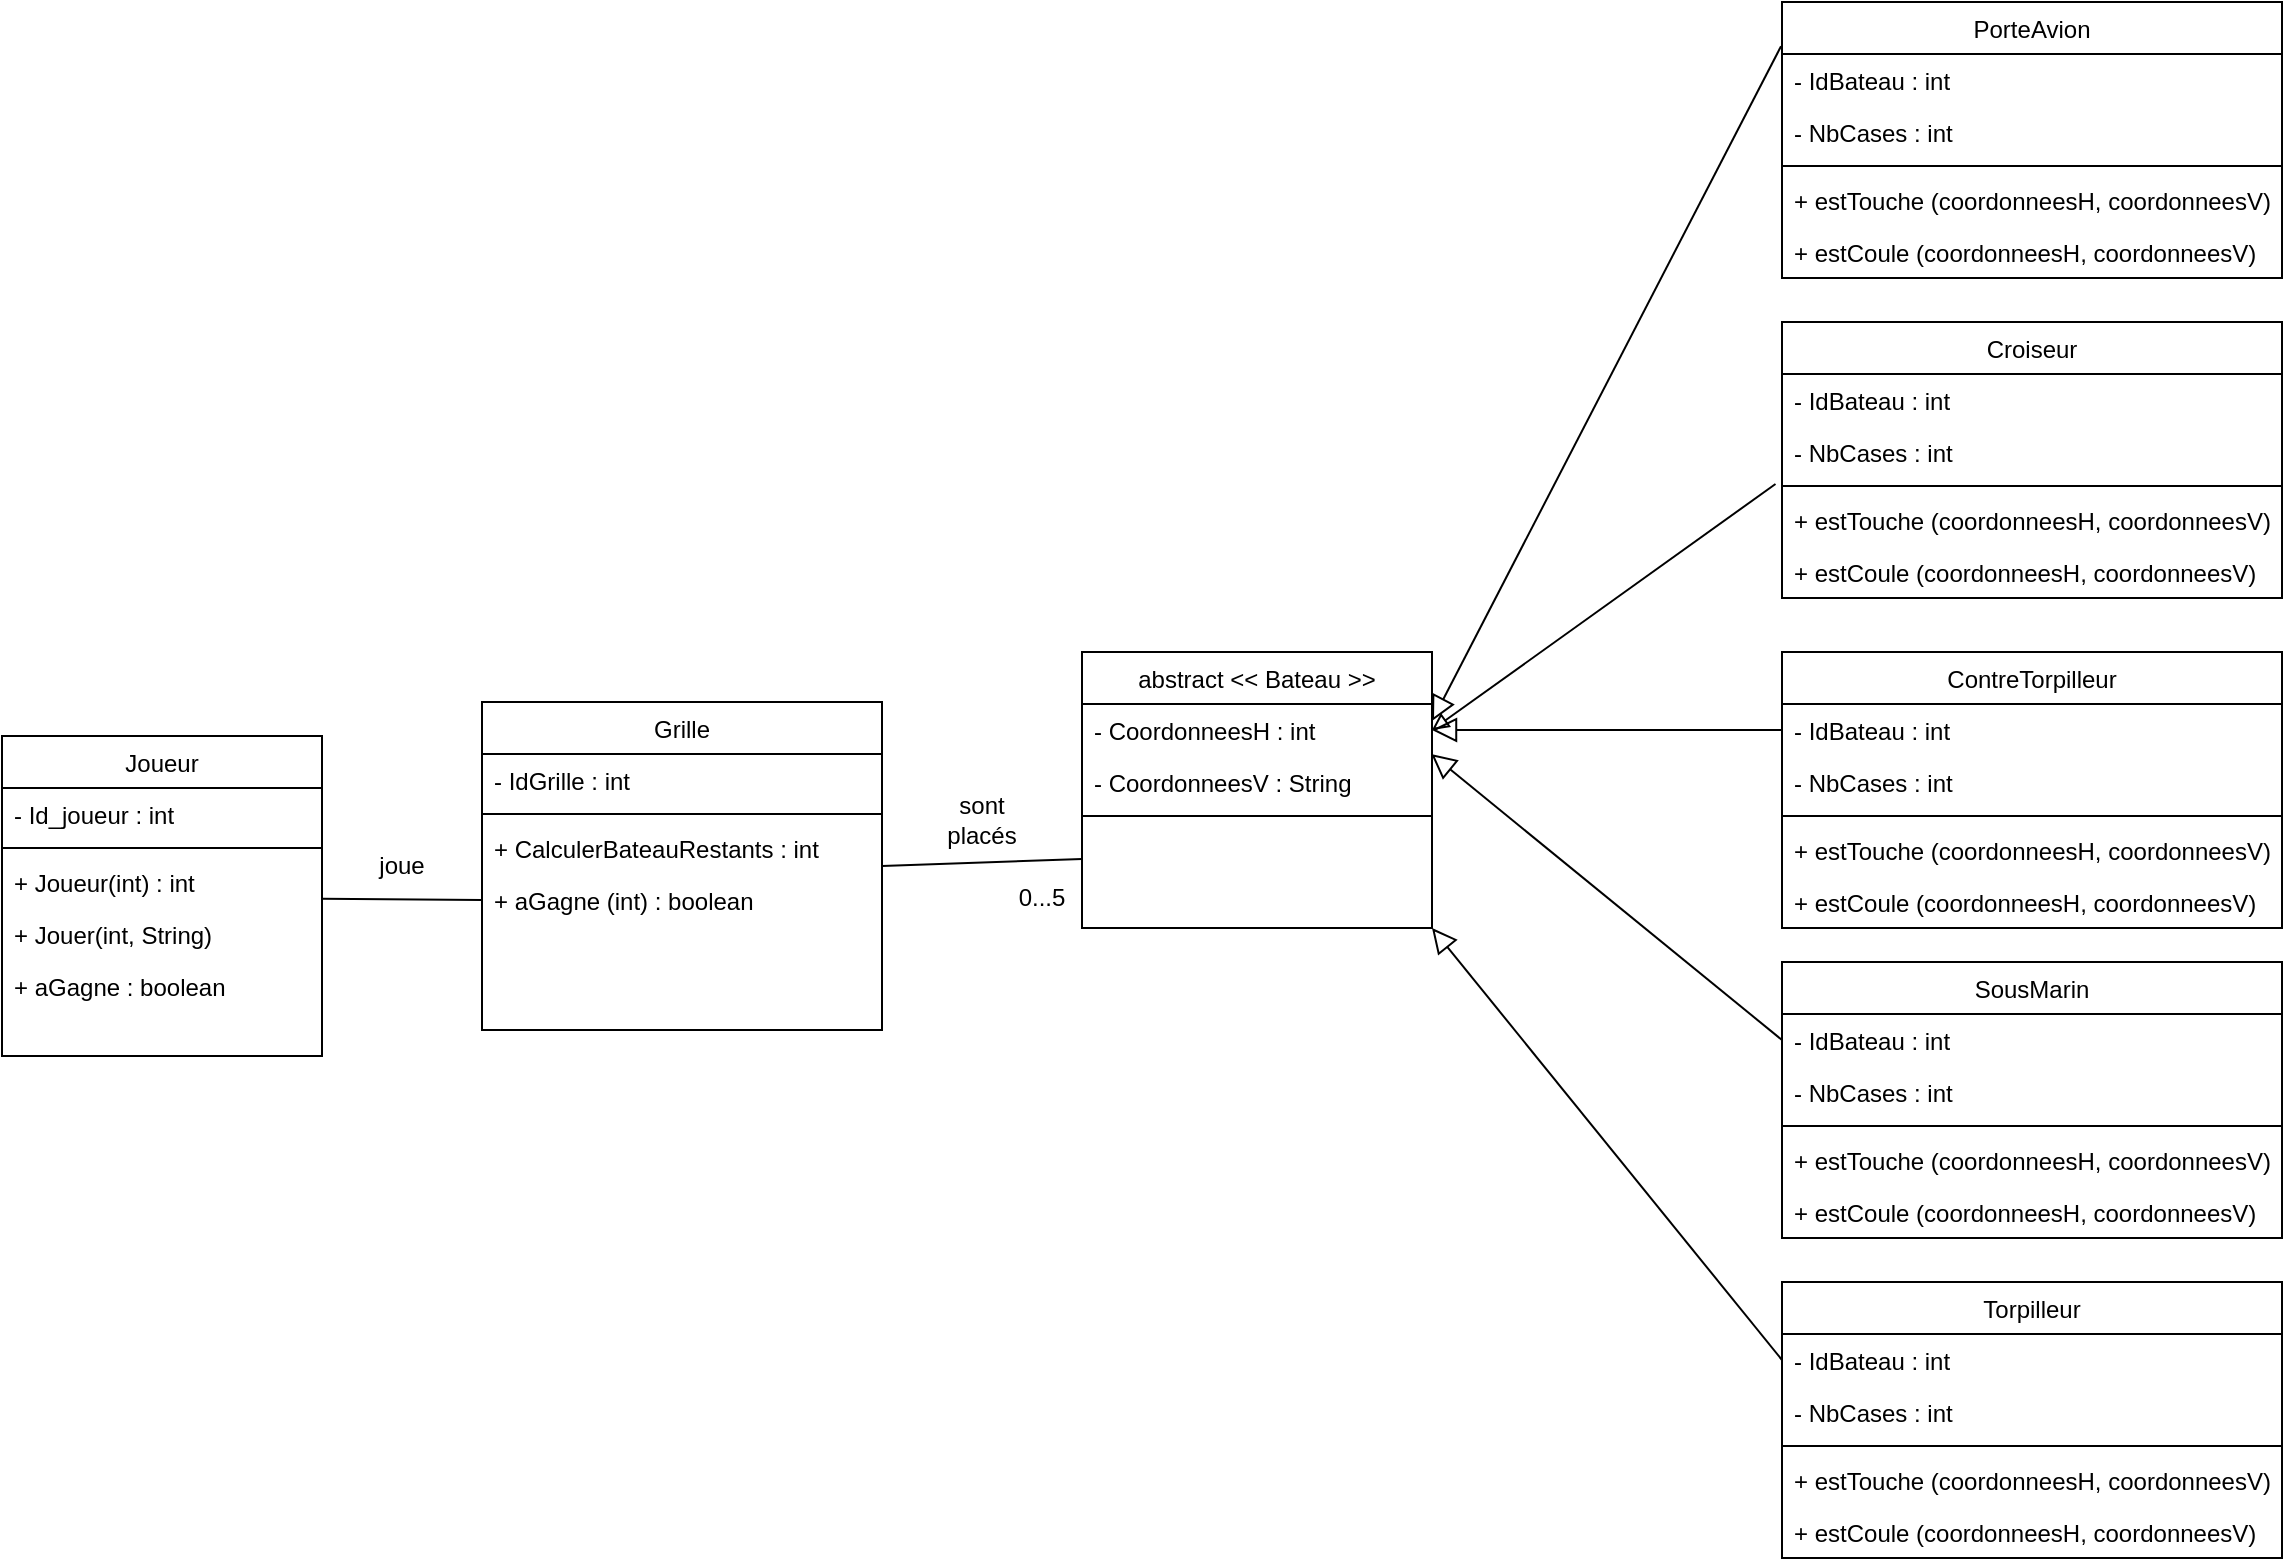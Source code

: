 <mxfile version="18.1.3" type="device"><diagram id="C5RBs43oDa-KdzZeNtuy" name="Page-1"><mxGraphModel dx="1310" dy="1120" grid="1" gridSize="10" guides="1" tooltips="1" connect="1" arrows="1" fold="1" page="1" pageScale="1" pageWidth="1169" pageHeight="827" math="0" shadow="0"><root><mxCell id="WIyWlLk6GJQsqaUBKTNV-0"/><mxCell id="WIyWlLk6GJQsqaUBKTNV-1" parent="WIyWlLk6GJQsqaUBKTNV-0"/><mxCell id="zkfFHV4jXpPFQw0GAbJ--6" value="Joueur" style="swimlane;fontStyle=0;align=center;verticalAlign=top;childLayout=stackLayout;horizontal=1;startSize=26;horizontalStack=0;resizeParent=1;resizeLast=0;collapsible=1;marginBottom=0;rounded=0;shadow=0;strokeWidth=1;" parent="WIyWlLk6GJQsqaUBKTNV-1" vertex="1"><mxGeometry x="10" y="387" width="160" height="160" as="geometry"><mxRectangle x="130" y="380" width="160" height="26" as="alternateBounds"/></mxGeometry></mxCell><mxCell id="zkfFHV4jXpPFQw0GAbJ--7" value="- Id_joueur : int" style="text;align=left;verticalAlign=top;spacingLeft=4;spacingRight=4;overflow=hidden;rotatable=0;points=[[0,0.5],[1,0.5]];portConstraint=eastwest;" parent="zkfFHV4jXpPFQw0GAbJ--6" vertex="1"><mxGeometry y="26" width="160" height="26" as="geometry"/></mxCell><mxCell id="zkfFHV4jXpPFQw0GAbJ--9" value="" style="line;html=1;strokeWidth=1;align=left;verticalAlign=middle;spacingTop=-1;spacingLeft=3;spacingRight=3;rotatable=0;labelPosition=right;points=[];portConstraint=eastwest;" parent="zkfFHV4jXpPFQw0GAbJ--6" vertex="1"><mxGeometry y="52" width="160" height="8" as="geometry"/></mxCell><mxCell id="zkfFHV4jXpPFQw0GAbJ--10" value="+ Joueur(int) : int" style="text;align=left;verticalAlign=top;spacingLeft=4;spacingRight=4;overflow=hidden;rotatable=0;points=[[0,0.5],[1,0.5]];portConstraint=eastwest;fontStyle=0" parent="zkfFHV4jXpPFQw0GAbJ--6" vertex="1"><mxGeometry y="60" width="160" height="26" as="geometry"/></mxCell><mxCell id="nn781ZQRAW6C7Y3ZQHLv-87" value="+ Jouer(int, String) " style="text;align=left;verticalAlign=top;spacingLeft=4;spacingRight=4;overflow=hidden;rotatable=0;points=[[0,0.5],[1,0.5]];portConstraint=eastwest;fontStyle=0" vertex="1" parent="zkfFHV4jXpPFQw0GAbJ--6"><mxGeometry y="86" width="160" height="26" as="geometry"/></mxCell><mxCell id="nn781ZQRAW6C7Y3ZQHLv-84" value="+ aGagne : boolean" style="text;align=left;verticalAlign=top;spacingLeft=4;spacingRight=4;overflow=hidden;rotatable=0;points=[[0,0.5],[1,0.5]];portConstraint=eastwest;" vertex="1" parent="zkfFHV4jXpPFQw0GAbJ--6"><mxGeometry y="112" width="160" height="26" as="geometry"/></mxCell><mxCell id="zkfFHV4jXpPFQw0GAbJ--13" value="abstract &lt;&lt; Bateau &gt;&gt;" style="swimlane;fontStyle=0;align=center;verticalAlign=top;childLayout=stackLayout;horizontal=1;startSize=26;horizontalStack=0;resizeParent=1;resizeLast=0;collapsible=1;marginBottom=0;rounded=0;shadow=0;strokeWidth=1;" parent="WIyWlLk6GJQsqaUBKTNV-1" vertex="1"><mxGeometry x="550" y="345" width="175" height="138" as="geometry"><mxRectangle x="340" y="380" width="170" height="26" as="alternateBounds"/></mxGeometry></mxCell><mxCell id="zkfFHV4jXpPFQw0GAbJ--14" value="- CoordonneesH : int" style="text;align=left;verticalAlign=top;spacingLeft=4;spacingRight=4;overflow=hidden;rotatable=0;points=[[0,0.5],[1,0.5]];portConstraint=eastwest;" parent="zkfFHV4jXpPFQw0GAbJ--13" vertex="1"><mxGeometry y="26" width="175" height="26" as="geometry"/></mxCell><mxCell id="nn781ZQRAW6C7Y3ZQHLv-41" value="- CoordonneesV : String" style="text;align=left;verticalAlign=top;spacingLeft=4;spacingRight=4;overflow=hidden;rotatable=0;points=[[0,0.5],[1,0.5]];portConstraint=eastwest;" vertex="1" parent="zkfFHV4jXpPFQw0GAbJ--13"><mxGeometry y="52" width="175" height="26" as="geometry"/></mxCell><mxCell id="zkfFHV4jXpPFQw0GAbJ--15" value="" style="line;html=1;strokeWidth=1;align=left;verticalAlign=middle;spacingTop=-1;spacingLeft=3;spacingRight=3;rotatable=0;labelPosition=right;points=[];portConstraint=eastwest;" parent="zkfFHV4jXpPFQw0GAbJ--13" vertex="1"><mxGeometry y="78" width="175" height="8" as="geometry"/></mxCell><mxCell id="nn781ZQRAW6C7Y3ZQHLv-0" value="PorteAvion" style="swimlane;fontStyle=0;align=center;verticalAlign=top;childLayout=stackLayout;horizontal=1;startSize=26;horizontalStack=0;resizeParent=1;resizeLast=0;collapsible=1;marginBottom=0;rounded=0;shadow=0;strokeWidth=1;" vertex="1" parent="WIyWlLk6GJQsqaUBKTNV-1"><mxGeometry x="900" y="20" width="250" height="138" as="geometry"><mxRectangle x="340" y="380" width="170" height="26" as="alternateBounds"/></mxGeometry></mxCell><mxCell id="nn781ZQRAW6C7Y3ZQHLv-1" value="- IdBateau : int" style="text;align=left;verticalAlign=top;spacingLeft=4;spacingRight=4;overflow=hidden;rotatable=0;points=[[0,0.5],[1,0.5]];portConstraint=eastwest;" vertex="1" parent="nn781ZQRAW6C7Y3ZQHLv-0"><mxGeometry y="26" width="250" height="26" as="geometry"/></mxCell><mxCell id="nn781ZQRAW6C7Y3ZQHLv-69" value="- NbCases : int" style="text;align=left;verticalAlign=top;spacingLeft=4;spacingRight=4;overflow=hidden;rotatable=0;points=[[0,0.5],[1,0.5]];portConstraint=eastwest;" vertex="1" parent="nn781ZQRAW6C7Y3ZQHLv-0"><mxGeometry y="52" width="250" height="26" as="geometry"/></mxCell><mxCell id="nn781ZQRAW6C7Y3ZQHLv-2" value="" style="line;html=1;strokeWidth=1;align=left;verticalAlign=middle;spacingTop=-1;spacingLeft=3;spacingRight=3;rotatable=0;labelPosition=right;points=[];portConstraint=eastwest;" vertex="1" parent="nn781ZQRAW6C7Y3ZQHLv-0"><mxGeometry y="78" width="250" height="8" as="geometry"/></mxCell><mxCell id="nn781ZQRAW6C7Y3ZQHLv-42" value="+ estTouche (coordonneesH, coordonneesV)" style="text;align=left;verticalAlign=top;spacingLeft=4;spacingRight=4;overflow=hidden;rotatable=0;points=[[0,0.5],[1,0.5]];portConstraint=eastwest;" vertex="1" parent="nn781ZQRAW6C7Y3ZQHLv-0"><mxGeometry y="86" width="250" height="26" as="geometry"/></mxCell><mxCell id="nn781ZQRAW6C7Y3ZQHLv-48" value="+ estCoule (coordonneesH, coordonneesV)" style="text;align=left;verticalAlign=top;spacingLeft=4;spacingRight=4;overflow=hidden;rotatable=0;points=[[0,0.5],[1,0.5]];portConstraint=eastwest;" vertex="1" parent="nn781ZQRAW6C7Y3ZQHLv-0"><mxGeometry y="112" width="250" height="26" as="geometry"/></mxCell><mxCell id="nn781ZQRAW6C7Y3ZQHLv-15" value="" style="endArrow=block;html=1;rounded=0;exitX=-0.002;exitY=-0.148;exitDx=0;exitDy=0;exitPerimeter=0;entryX=1;entryY=0.25;entryDx=0;entryDy=0;endFill=0;startSize=6;endSize=10;" edge="1" parent="WIyWlLk6GJQsqaUBKTNV-1" source="nn781ZQRAW6C7Y3ZQHLv-1" target="zkfFHV4jXpPFQw0GAbJ--13"><mxGeometry width="50" height="50" relative="1" as="geometry"><mxPoint x="550" y="420" as="sourcePoint"/><mxPoint x="600" y="370" as="targetPoint"/></mxGeometry></mxCell><mxCell id="nn781ZQRAW6C7Y3ZQHLv-16" value="" style="endArrow=block;html=1;rounded=0;exitX=-0.013;exitY=0.375;exitDx=0;exitDy=0;exitPerimeter=0;entryX=1;entryY=0.5;entryDx=0;entryDy=0;endFill=0;startSize=10;" edge="1" parent="WIyWlLk6GJQsqaUBKTNV-1" source="nn781ZQRAW6C7Y3ZQHLv-51" target="zkfFHV4jXpPFQw0GAbJ--14"><mxGeometry width="50" height="50" relative="1" as="geometry"><mxPoint x="901.49" y="264.99" as="sourcePoint"/><mxPoint x="770" y="371.5" as="targetPoint"/></mxGeometry></mxCell><mxCell id="nn781ZQRAW6C7Y3ZQHLv-19" value="" style="endArrow=block;html=1;rounded=0;exitX=0;exitY=0.5;exitDx=0;exitDy=0;entryX=1;entryY=0.5;entryDx=0;entryDy=0;endSize=10;endFill=0;" edge="1" parent="WIyWlLk6GJQsqaUBKTNV-1" source="nn781ZQRAW6C7Y3ZQHLv-55" target="zkfFHV4jXpPFQw0GAbJ--14"><mxGeometry width="50" height="50" relative="1" as="geometry"><mxPoint x="970" y="389" as="sourcePoint"/><mxPoint x="780" y="381.5" as="targetPoint"/></mxGeometry></mxCell><mxCell id="nn781ZQRAW6C7Y3ZQHLv-20" value="" style="endArrow=block;html=1;rounded=0;exitX=0;exitY=0.5;exitDx=0;exitDy=0;entryX=0.998;entryY=0.962;entryDx=0;entryDy=0;entryPerimeter=0;endFill=0;endSize=10;" edge="1" parent="WIyWlLk6GJQsqaUBKTNV-1" source="nn781ZQRAW6C7Y3ZQHLv-60" target="zkfFHV4jXpPFQw0GAbJ--14"><mxGeometry width="50" height="50" relative="1" as="geometry"><mxPoint x="972.56" y="437.868" as="sourcePoint"/><mxPoint x="790" y="391.5" as="targetPoint"/></mxGeometry></mxCell><mxCell id="nn781ZQRAW6C7Y3ZQHLv-21" value="" style="endArrow=block;html=1;rounded=0;exitX=0;exitY=0.5;exitDx=0;exitDy=0;entryX=1;entryY=1;entryDx=0;entryDy=0;endSize=10;endFill=0;" edge="1" parent="WIyWlLk6GJQsqaUBKTNV-1" source="nn781ZQRAW6C7Y3ZQHLv-65" target="zkfFHV4jXpPFQw0GAbJ--13"><mxGeometry width="50" height="50" relative="1" as="geometry"><mxPoint x="970" y="689.0" as="sourcePoint"/><mxPoint x="800" y="401.5" as="targetPoint"/></mxGeometry></mxCell><mxCell id="nn781ZQRAW6C7Y3ZQHLv-22" value="Grille" style="swimlane;fontStyle=0;align=center;verticalAlign=top;childLayout=stackLayout;horizontal=1;startSize=26;horizontalStack=0;resizeParent=1;resizeLast=0;collapsible=1;marginBottom=0;rounded=0;shadow=0;strokeWidth=1;" vertex="1" parent="WIyWlLk6GJQsqaUBKTNV-1"><mxGeometry x="250" y="370" width="200" height="164" as="geometry"><mxRectangle x="230" y="140" width="160" height="26" as="alternateBounds"/></mxGeometry></mxCell><mxCell id="nn781ZQRAW6C7Y3ZQHLv-23" value="- IdGrille : int" style="text;align=left;verticalAlign=top;spacingLeft=4;spacingRight=4;overflow=hidden;rotatable=0;points=[[0,0.5],[1,0.5]];portConstraint=eastwest;" vertex="1" parent="nn781ZQRAW6C7Y3ZQHLv-22"><mxGeometry y="26" width="200" height="26" as="geometry"/></mxCell><mxCell id="nn781ZQRAW6C7Y3ZQHLv-26" value="" style="line;html=1;strokeWidth=1;align=left;verticalAlign=middle;spacingTop=-1;spacingLeft=3;spacingRight=3;rotatable=0;labelPosition=right;points=[];portConstraint=eastwest;" vertex="1" parent="nn781ZQRAW6C7Y3ZQHLv-22"><mxGeometry y="52" width="200" height="8" as="geometry"/></mxCell><mxCell id="nn781ZQRAW6C7Y3ZQHLv-76" value="+ CalculerBateauRestants : int" style="text;align=left;verticalAlign=top;spacingLeft=4;spacingRight=4;overflow=hidden;rotatable=0;points=[[0,0.5],[1,0.5]];portConstraint=eastwest;" vertex="1" parent="nn781ZQRAW6C7Y3ZQHLv-22"><mxGeometry y="60" width="200" height="26" as="geometry"/></mxCell><mxCell id="nn781ZQRAW6C7Y3ZQHLv-89" value="+ aGagne (int) : boolean" style="text;align=left;verticalAlign=top;spacingLeft=4;spacingRight=4;overflow=hidden;rotatable=0;points=[[0,0.5],[1,0.5]];portConstraint=eastwest;" vertex="1" parent="nn781ZQRAW6C7Y3ZQHLv-22"><mxGeometry y="86" width="200" height="26" as="geometry"/></mxCell><mxCell id="nn781ZQRAW6C7Y3ZQHLv-35" value="" style="endArrow=none;html=1;rounded=0;entryX=0;entryY=0.75;entryDx=0;entryDy=0;exitX=1;exitY=0.5;exitDx=0;exitDy=0;" edge="1" parent="WIyWlLk6GJQsqaUBKTNV-1" source="nn781ZQRAW6C7Y3ZQHLv-22" target="zkfFHV4jXpPFQw0GAbJ--13"><mxGeometry width="50" height="50" relative="1" as="geometry"><mxPoint x="467.8" y="509.866" as="sourcePoint"/><mxPoint x="600" y="370" as="targetPoint"/></mxGeometry></mxCell><mxCell id="nn781ZQRAW6C7Y3ZQHLv-37" value="sont placés" style="text;html=1;strokeColor=none;fillColor=none;align=center;verticalAlign=middle;whiteSpace=wrap;rounded=0;" vertex="1" parent="WIyWlLk6GJQsqaUBKTNV-1"><mxGeometry x="470" y="414" width="60" height="30" as="geometry"/></mxCell><mxCell id="nn781ZQRAW6C7Y3ZQHLv-40" value="0...5" style="text;html=1;strokeColor=none;fillColor=none;align=center;verticalAlign=middle;whiteSpace=wrap;rounded=0;" vertex="1" parent="WIyWlLk6GJQsqaUBKTNV-1"><mxGeometry x="500" y="453" width="60" height="30" as="geometry"/></mxCell><mxCell id="nn781ZQRAW6C7Y3ZQHLv-49" value="Croiseur" style="swimlane;fontStyle=0;align=center;verticalAlign=top;childLayout=stackLayout;horizontal=1;startSize=26;horizontalStack=0;resizeParent=1;resizeLast=0;collapsible=1;marginBottom=0;rounded=0;shadow=0;strokeWidth=1;" vertex="1" parent="WIyWlLk6GJQsqaUBKTNV-1"><mxGeometry x="900" y="180" width="250" height="138" as="geometry"><mxRectangle x="340" y="380" width="170" height="26" as="alternateBounds"/></mxGeometry></mxCell><mxCell id="nn781ZQRAW6C7Y3ZQHLv-50" value="- IdBateau : int" style="text;align=left;verticalAlign=top;spacingLeft=4;spacingRight=4;overflow=hidden;rotatable=0;points=[[0,0.5],[1,0.5]];portConstraint=eastwest;" vertex="1" parent="nn781ZQRAW6C7Y3ZQHLv-49"><mxGeometry y="26" width="250" height="26" as="geometry"/></mxCell><mxCell id="nn781ZQRAW6C7Y3ZQHLv-71" value="- NbCases : int" style="text;align=left;verticalAlign=top;spacingLeft=4;spacingRight=4;overflow=hidden;rotatable=0;points=[[0,0.5],[1,0.5]];portConstraint=eastwest;" vertex="1" parent="nn781ZQRAW6C7Y3ZQHLv-49"><mxGeometry y="52" width="250" height="26" as="geometry"/></mxCell><mxCell id="nn781ZQRAW6C7Y3ZQHLv-51" value="" style="line;html=1;strokeWidth=1;align=left;verticalAlign=middle;spacingTop=-1;spacingLeft=3;spacingRight=3;rotatable=0;labelPosition=right;points=[];portConstraint=eastwest;" vertex="1" parent="nn781ZQRAW6C7Y3ZQHLv-49"><mxGeometry y="78" width="250" height="8" as="geometry"/></mxCell><mxCell id="nn781ZQRAW6C7Y3ZQHLv-52" value="+ estTouche (coordonneesH, coordonneesV)" style="text;align=left;verticalAlign=top;spacingLeft=4;spacingRight=4;overflow=hidden;rotatable=0;points=[[0,0.5],[1,0.5]];portConstraint=eastwest;" vertex="1" parent="nn781ZQRAW6C7Y3ZQHLv-49"><mxGeometry y="86" width="250" height="26" as="geometry"/></mxCell><mxCell id="nn781ZQRAW6C7Y3ZQHLv-53" value="+ estCoule (coordonneesH, coordonneesV)" style="text;align=left;verticalAlign=top;spacingLeft=4;spacingRight=4;overflow=hidden;rotatable=0;points=[[0,0.5],[1,0.5]];portConstraint=eastwest;" vertex="1" parent="nn781ZQRAW6C7Y3ZQHLv-49"><mxGeometry y="112" width="250" height="26" as="geometry"/></mxCell><mxCell id="nn781ZQRAW6C7Y3ZQHLv-54" value="ContreTorpilleur" style="swimlane;fontStyle=0;align=center;verticalAlign=top;childLayout=stackLayout;horizontal=1;startSize=26;horizontalStack=0;resizeParent=1;resizeLast=0;collapsible=1;marginBottom=0;rounded=0;shadow=0;strokeWidth=1;" vertex="1" parent="WIyWlLk6GJQsqaUBKTNV-1"><mxGeometry x="900" y="345" width="250" height="138" as="geometry"><mxRectangle x="340" y="380" width="170" height="26" as="alternateBounds"/></mxGeometry></mxCell><mxCell id="nn781ZQRAW6C7Y3ZQHLv-55" value="- IdBateau : int" style="text;align=left;verticalAlign=top;spacingLeft=4;spacingRight=4;overflow=hidden;rotatable=0;points=[[0,0.5],[1,0.5]];portConstraint=eastwest;" vertex="1" parent="nn781ZQRAW6C7Y3ZQHLv-54"><mxGeometry y="26" width="250" height="26" as="geometry"/></mxCell><mxCell id="nn781ZQRAW6C7Y3ZQHLv-72" value="- NbCases : int" style="text;align=left;verticalAlign=top;spacingLeft=4;spacingRight=4;overflow=hidden;rotatable=0;points=[[0,0.5],[1,0.5]];portConstraint=eastwest;" vertex="1" parent="nn781ZQRAW6C7Y3ZQHLv-54"><mxGeometry y="52" width="250" height="26" as="geometry"/></mxCell><mxCell id="nn781ZQRAW6C7Y3ZQHLv-56" value="" style="line;html=1;strokeWidth=1;align=left;verticalAlign=middle;spacingTop=-1;spacingLeft=3;spacingRight=3;rotatable=0;labelPosition=right;points=[];portConstraint=eastwest;" vertex="1" parent="nn781ZQRAW6C7Y3ZQHLv-54"><mxGeometry y="78" width="250" height="8" as="geometry"/></mxCell><mxCell id="nn781ZQRAW6C7Y3ZQHLv-57" value="+ estTouche (coordonneesH, coordonneesV)" style="text;align=left;verticalAlign=top;spacingLeft=4;spacingRight=4;overflow=hidden;rotatable=0;points=[[0,0.5],[1,0.5]];portConstraint=eastwest;" vertex="1" parent="nn781ZQRAW6C7Y3ZQHLv-54"><mxGeometry y="86" width="250" height="26" as="geometry"/></mxCell><mxCell id="nn781ZQRAW6C7Y3ZQHLv-58" value="+ estCoule (coordonneesH, coordonneesV)" style="text;align=left;verticalAlign=top;spacingLeft=4;spacingRight=4;overflow=hidden;rotatable=0;points=[[0,0.5],[1,0.5]];portConstraint=eastwest;" vertex="1" parent="nn781ZQRAW6C7Y3ZQHLv-54"><mxGeometry y="112" width="250" height="26" as="geometry"/></mxCell><mxCell id="nn781ZQRAW6C7Y3ZQHLv-59" value="SousMarin" style="swimlane;fontStyle=0;align=center;verticalAlign=top;childLayout=stackLayout;horizontal=1;startSize=26;horizontalStack=0;resizeParent=1;resizeLast=0;collapsible=1;marginBottom=0;rounded=0;shadow=0;strokeWidth=1;" vertex="1" parent="WIyWlLk6GJQsqaUBKTNV-1"><mxGeometry x="900" y="500" width="250" height="138" as="geometry"><mxRectangle x="340" y="380" width="170" height="26" as="alternateBounds"/></mxGeometry></mxCell><mxCell id="nn781ZQRAW6C7Y3ZQHLv-60" value="- IdBateau : int" style="text;align=left;verticalAlign=top;spacingLeft=4;spacingRight=4;overflow=hidden;rotatable=0;points=[[0,0.5],[1,0.5]];portConstraint=eastwest;" vertex="1" parent="nn781ZQRAW6C7Y3ZQHLv-59"><mxGeometry y="26" width="250" height="26" as="geometry"/></mxCell><mxCell id="nn781ZQRAW6C7Y3ZQHLv-73" value="- NbCases : int" style="text;align=left;verticalAlign=top;spacingLeft=4;spacingRight=4;overflow=hidden;rotatable=0;points=[[0,0.5],[1,0.5]];portConstraint=eastwest;" vertex="1" parent="nn781ZQRAW6C7Y3ZQHLv-59"><mxGeometry y="52" width="250" height="26" as="geometry"/></mxCell><mxCell id="nn781ZQRAW6C7Y3ZQHLv-61" value="" style="line;html=1;strokeWidth=1;align=left;verticalAlign=middle;spacingTop=-1;spacingLeft=3;spacingRight=3;rotatable=0;labelPosition=right;points=[];portConstraint=eastwest;" vertex="1" parent="nn781ZQRAW6C7Y3ZQHLv-59"><mxGeometry y="78" width="250" height="8" as="geometry"/></mxCell><mxCell id="nn781ZQRAW6C7Y3ZQHLv-62" value="+ estTouche (coordonneesH, coordonneesV)" style="text;align=left;verticalAlign=top;spacingLeft=4;spacingRight=4;overflow=hidden;rotatable=0;points=[[0,0.5],[1,0.5]];portConstraint=eastwest;" vertex="1" parent="nn781ZQRAW6C7Y3ZQHLv-59"><mxGeometry y="86" width="250" height="26" as="geometry"/></mxCell><mxCell id="nn781ZQRAW6C7Y3ZQHLv-63" value="+ estCoule (coordonneesH, coordonneesV)" style="text;align=left;verticalAlign=top;spacingLeft=4;spacingRight=4;overflow=hidden;rotatable=0;points=[[0,0.5],[1,0.5]];portConstraint=eastwest;" vertex="1" parent="nn781ZQRAW6C7Y3ZQHLv-59"><mxGeometry y="112" width="250" height="26" as="geometry"/></mxCell><mxCell id="nn781ZQRAW6C7Y3ZQHLv-64" value="Torpilleur" style="swimlane;fontStyle=0;align=center;verticalAlign=top;childLayout=stackLayout;horizontal=1;startSize=26;horizontalStack=0;resizeParent=1;resizeLast=0;collapsible=1;marginBottom=0;rounded=0;shadow=0;strokeWidth=1;" vertex="1" parent="WIyWlLk6GJQsqaUBKTNV-1"><mxGeometry x="900" y="660" width="250" height="138" as="geometry"><mxRectangle x="340" y="380" width="170" height="26" as="alternateBounds"/></mxGeometry></mxCell><mxCell id="nn781ZQRAW6C7Y3ZQHLv-65" value="- IdBateau : int" style="text;align=left;verticalAlign=top;spacingLeft=4;spacingRight=4;overflow=hidden;rotatable=0;points=[[0,0.5],[1,0.5]];portConstraint=eastwest;" vertex="1" parent="nn781ZQRAW6C7Y3ZQHLv-64"><mxGeometry y="26" width="250" height="26" as="geometry"/></mxCell><mxCell id="nn781ZQRAW6C7Y3ZQHLv-74" value="- NbCases : int" style="text;align=left;verticalAlign=top;spacingLeft=4;spacingRight=4;overflow=hidden;rotatable=0;points=[[0,0.5],[1,0.5]];portConstraint=eastwest;" vertex="1" parent="nn781ZQRAW6C7Y3ZQHLv-64"><mxGeometry y="52" width="250" height="26" as="geometry"/></mxCell><mxCell id="nn781ZQRAW6C7Y3ZQHLv-66" value="" style="line;html=1;strokeWidth=1;align=left;verticalAlign=middle;spacingTop=-1;spacingLeft=3;spacingRight=3;rotatable=0;labelPosition=right;points=[];portConstraint=eastwest;" vertex="1" parent="nn781ZQRAW6C7Y3ZQHLv-64"><mxGeometry y="78" width="250" height="8" as="geometry"/></mxCell><mxCell id="nn781ZQRAW6C7Y3ZQHLv-67" value="+ estTouche (coordonneesH, coordonneesV)" style="text;align=left;verticalAlign=top;spacingLeft=4;spacingRight=4;overflow=hidden;rotatable=0;points=[[0,0.5],[1,0.5]];portConstraint=eastwest;" vertex="1" parent="nn781ZQRAW6C7Y3ZQHLv-64"><mxGeometry y="86" width="250" height="26" as="geometry"/></mxCell><mxCell id="nn781ZQRAW6C7Y3ZQHLv-68" value="+ estCoule (coordonneesH, coordonneesV)" style="text;align=left;verticalAlign=top;spacingLeft=4;spacingRight=4;overflow=hidden;rotatable=0;points=[[0,0.5],[1,0.5]];portConstraint=eastwest;" vertex="1" parent="nn781ZQRAW6C7Y3ZQHLv-64"><mxGeometry y="112" width="250" height="26" as="geometry"/></mxCell><mxCell id="nn781ZQRAW6C7Y3ZQHLv-80" value="" style="endArrow=none;html=1;rounded=0;startSize=10;endSize=10;exitX=0.999;exitY=-0.176;exitDx=0;exitDy=0;entryX=0;entryY=0.5;entryDx=0;entryDy=0;exitPerimeter=0;" edge="1" parent="WIyWlLk6GJQsqaUBKTNV-1" source="nn781ZQRAW6C7Y3ZQHLv-87" target="nn781ZQRAW6C7Y3ZQHLv-89"><mxGeometry width="50" height="50" relative="1" as="geometry"><mxPoint x="190.0" y="575.0" as="sourcePoint"/><mxPoint x="270.0" y="501" as="targetPoint"/></mxGeometry></mxCell><mxCell id="nn781ZQRAW6C7Y3ZQHLv-82" value="joue" style="text;html=1;strokeColor=none;fillColor=none;align=center;verticalAlign=middle;whiteSpace=wrap;rounded=0;" vertex="1" parent="WIyWlLk6GJQsqaUBKTNV-1"><mxGeometry x="180" y="437" width="60" height="30" as="geometry"/></mxCell></root></mxGraphModel></diagram></mxfile>